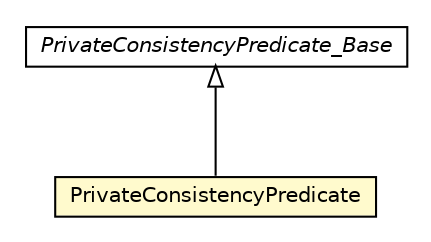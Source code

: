 #!/usr/local/bin/dot
#
# Class diagram 
# Generated by UMLGraph version 5.1 (http://www.umlgraph.org/)
#

digraph G {
	edge [fontname="Helvetica",fontsize=10,labelfontname="Helvetica",labelfontsize=10];
	node [fontname="Helvetica",fontsize=10,shape=plaintext];
	nodesep=0.25;
	ranksep=0.5;
	// pt.ist.fenixframework.consistencyPredicates.PrivateConsistencyPredicate_Base
	c85116 [label=<<table title="pt.ist.fenixframework.consistencyPredicates.PrivateConsistencyPredicate_Base" border="0" cellborder="1" cellspacing="0" cellpadding="2" port="p" href="./PrivateConsistencyPredicate_Base.html">
		<tr><td><table border="0" cellspacing="0" cellpadding="1">
<tr><td align="center" balign="center"><font face="Helvetica-Oblique"> PrivateConsistencyPredicate_Base </font></td></tr>
		</table></td></tr>
		</table>>, fontname="Helvetica", fontcolor="black", fontsize=10.0];
	// pt.ist.fenixframework.consistencyPredicates.PrivateConsistencyPredicate
	c85117 [label=<<table title="pt.ist.fenixframework.consistencyPredicates.PrivateConsistencyPredicate" border="0" cellborder="1" cellspacing="0" cellpadding="2" port="p" bgcolor="lemonChiffon" href="./PrivateConsistencyPredicate.html">
		<tr><td><table border="0" cellspacing="0" cellpadding="1">
<tr><td align="center" balign="center"> PrivateConsistencyPredicate </td></tr>
		</table></td></tr>
		</table>>, fontname="Helvetica", fontcolor="black", fontsize=10.0];
	//pt.ist.fenixframework.consistencyPredicates.PrivateConsistencyPredicate extends pt.ist.fenixframework.consistencyPredicates.PrivateConsistencyPredicate_Base
	c85116:p -> c85117:p [dir=back,arrowtail=empty];
}

